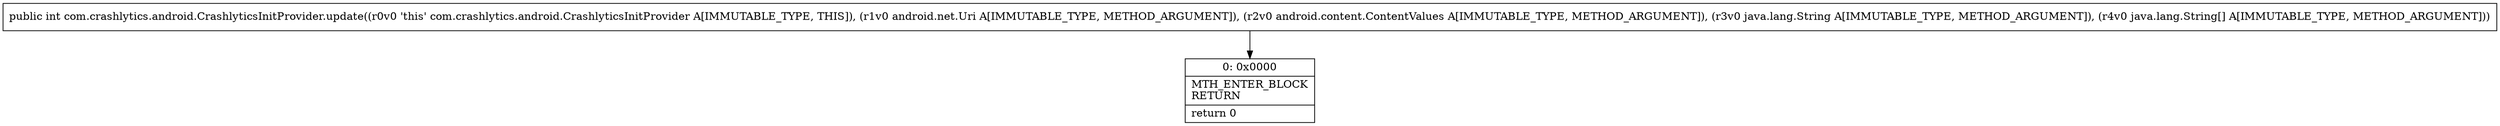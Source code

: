 digraph "CFG forcom.crashlytics.android.CrashlyticsInitProvider.update(Landroid\/net\/Uri;Landroid\/content\/ContentValues;Ljava\/lang\/String;[Ljava\/lang\/String;)I" {
Node_0 [shape=record,label="{0\:\ 0x0000|MTH_ENTER_BLOCK\lRETURN\l|return 0\l}"];
MethodNode[shape=record,label="{public int com.crashlytics.android.CrashlyticsInitProvider.update((r0v0 'this' com.crashlytics.android.CrashlyticsInitProvider A[IMMUTABLE_TYPE, THIS]), (r1v0 android.net.Uri A[IMMUTABLE_TYPE, METHOD_ARGUMENT]), (r2v0 android.content.ContentValues A[IMMUTABLE_TYPE, METHOD_ARGUMENT]), (r3v0 java.lang.String A[IMMUTABLE_TYPE, METHOD_ARGUMENT]), (r4v0 java.lang.String[] A[IMMUTABLE_TYPE, METHOD_ARGUMENT])) }"];
MethodNode -> Node_0;
}

